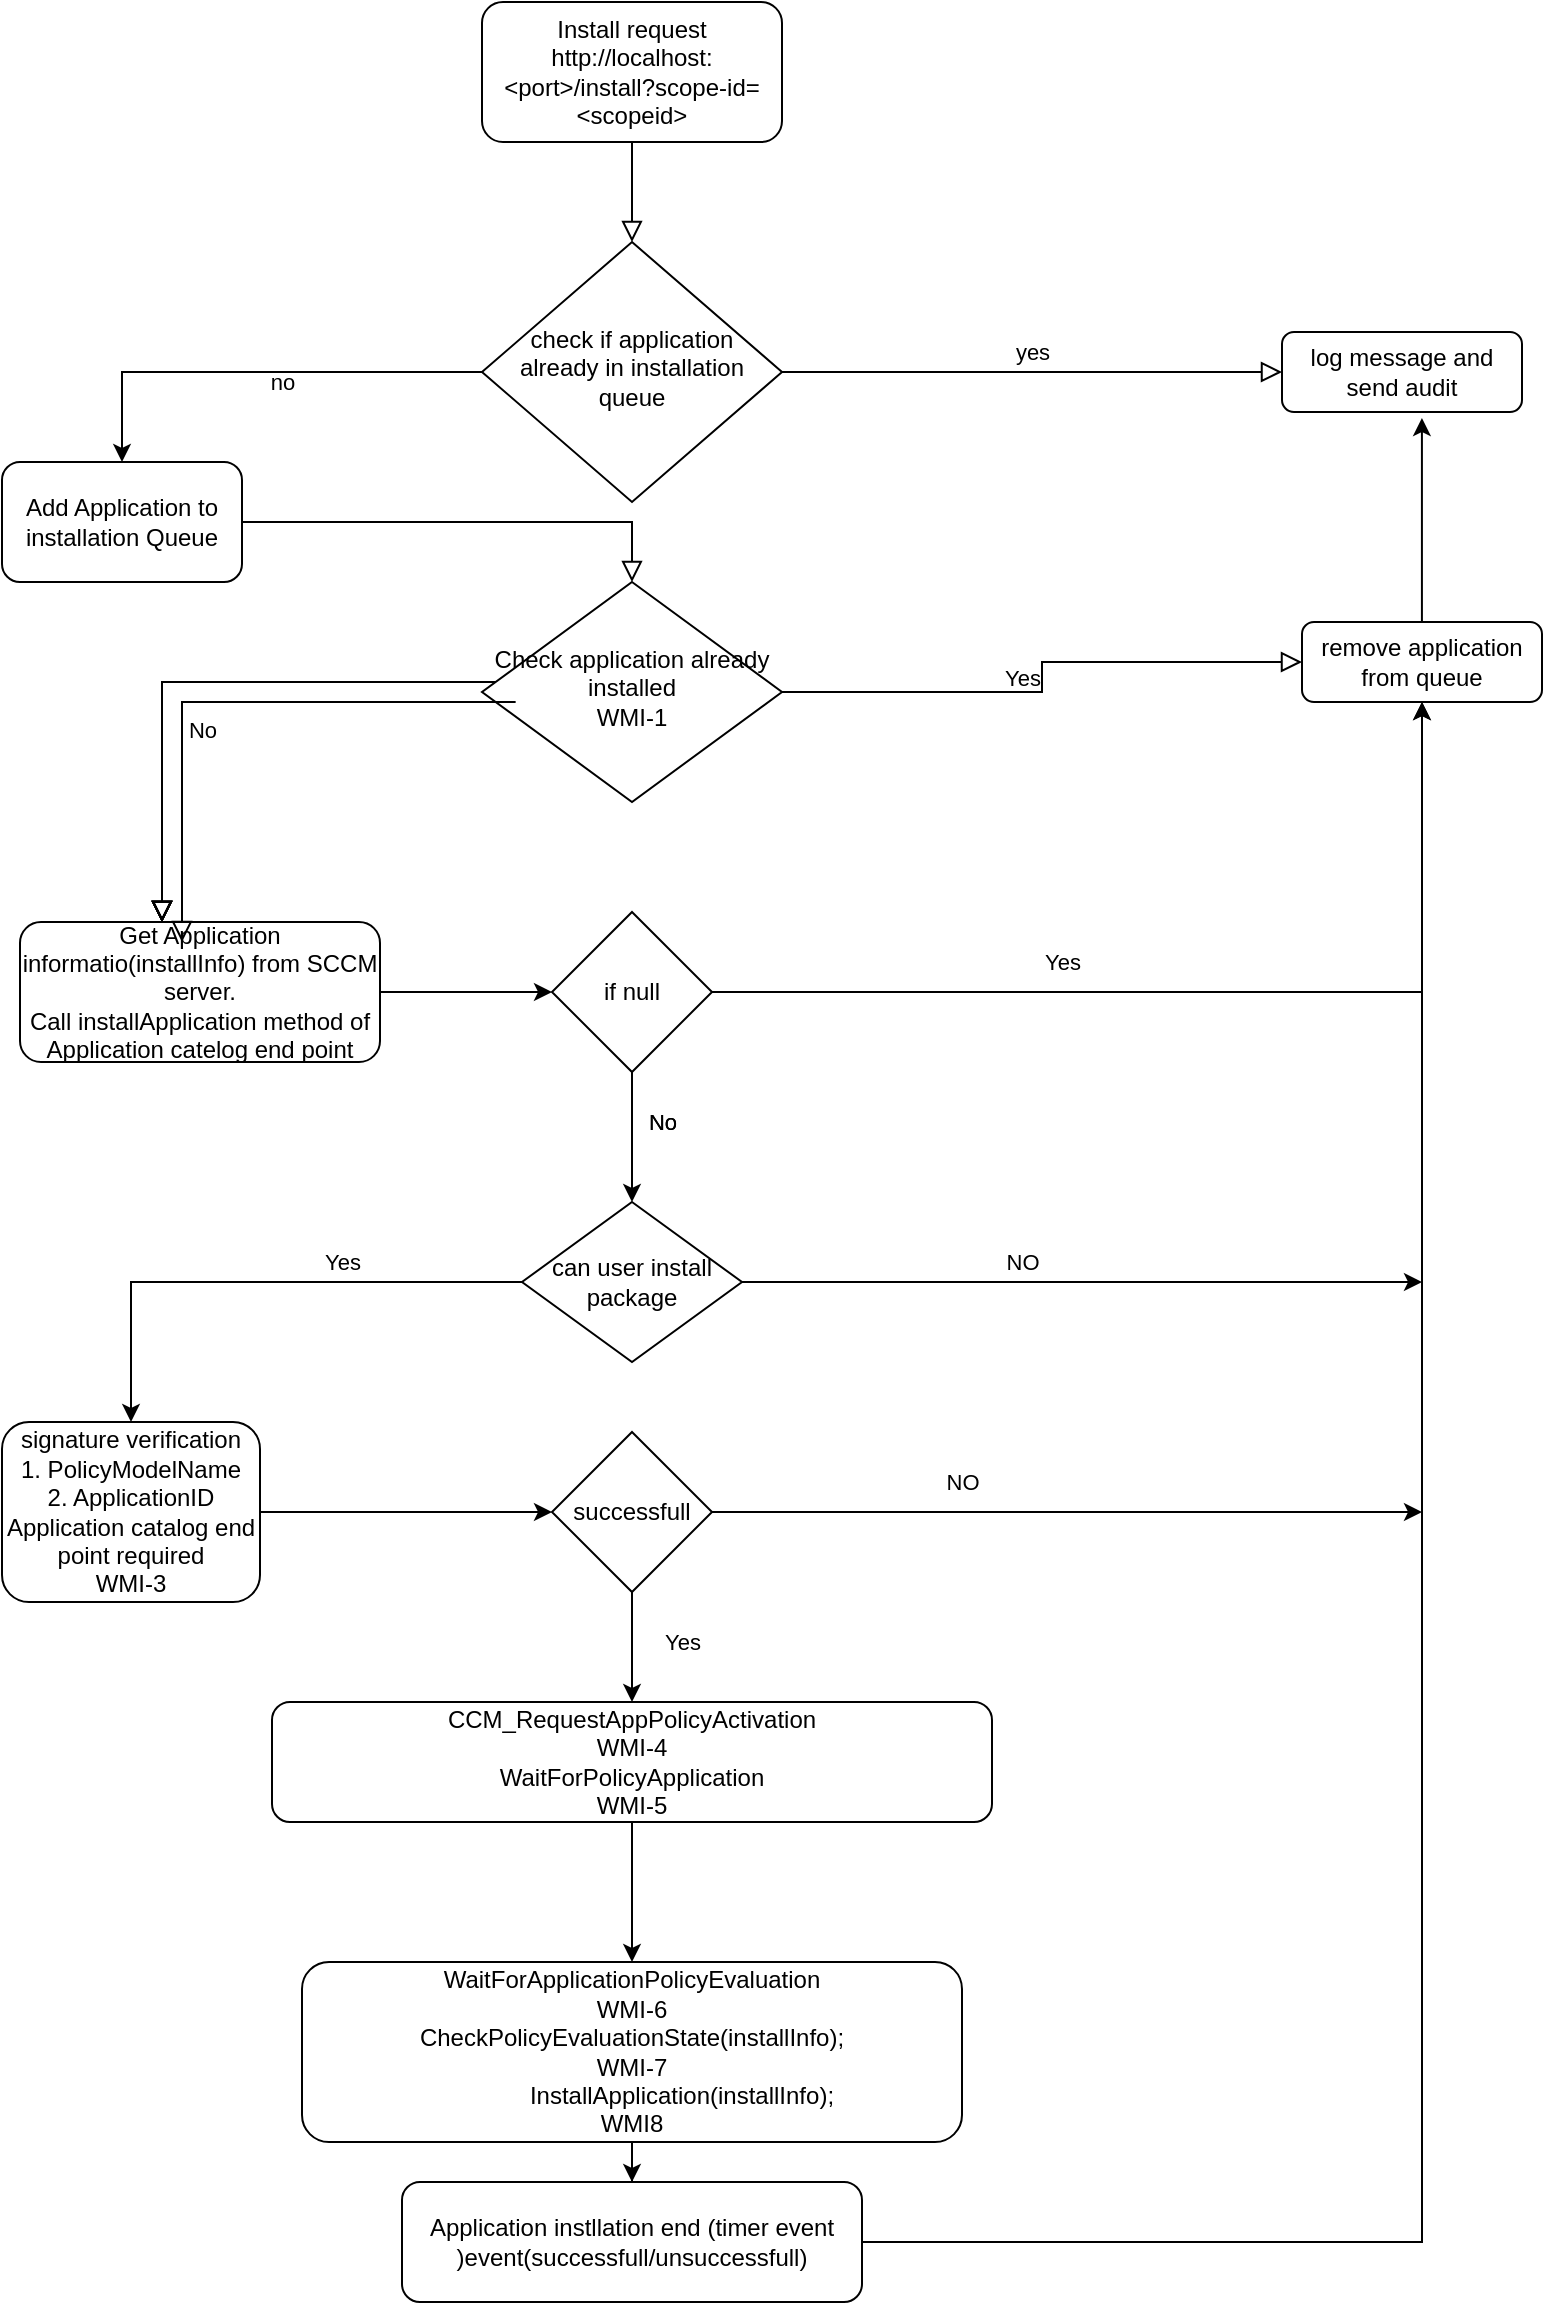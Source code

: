 <mxfile version="13.5.1" type="github">
  <diagram id="C5RBs43oDa-KdzZeNtuy" name="Page-1">
    <mxGraphModel dx="868" dy="439" grid="1" gridSize="10" guides="1" tooltips="1" connect="1" arrows="1" fold="1" page="1" pageScale="1" pageWidth="827" pageHeight="1169" math="0" shadow="0">
      <root>
        <mxCell id="WIyWlLk6GJQsqaUBKTNV-0" />
        <mxCell id="WIyWlLk6GJQsqaUBKTNV-1" parent="WIyWlLk6GJQsqaUBKTNV-0" />
        <mxCell id="WIyWlLk6GJQsqaUBKTNV-2" value="" style="rounded=0;html=1;jettySize=auto;orthogonalLoop=1;fontSize=11;endArrow=block;endFill=0;endSize=8;strokeWidth=1;shadow=0;labelBackgroundColor=none;edgeStyle=orthogonalEdgeStyle;" parent="WIyWlLk6GJQsqaUBKTNV-1" source="WIyWlLk6GJQsqaUBKTNV-3" target="WIyWlLk6GJQsqaUBKTNV-6" edge="1">
          <mxGeometry relative="1" as="geometry" />
        </mxCell>
        <mxCell id="WIyWlLk6GJQsqaUBKTNV-3" value="&lt;div&gt;Install request&lt;/div&gt;&lt;div&gt;http://localhost:&amp;lt;port&amp;gt;/install?scope-id=&amp;lt;scopeid&amp;gt;&lt;br&gt;&lt;/div&gt;" style="rounded=1;whiteSpace=wrap;html=1;fontSize=12;glass=0;strokeWidth=1;shadow=0;" parent="WIyWlLk6GJQsqaUBKTNV-1" vertex="1">
          <mxGeometry x="250" width="150" height="70" as="geometry" />
        </mxCell>
        <mxCell id="WIyWlLk6GJQsqaUBKTNV-4" value="no" style="rounded=0;html=1;jettySize=auto;orthogonalLoop=1;fontSize=11;endArrow=block;endFill=0;endSize=8;strokeWidth=1;shadow=0;labelBackgroundColor=none;edgeStyle=orthogonalEdgeStyle;exitX=1;exitY=0.5;exitDx=0;exitDy=0;" parent="WIyWlLk6GJQsqaUBKTNV-1" source="pWM3bwc5xP9ZBW1kvqXN-0" target="WIyWlLk6GJQsqaUBKTNV-10" edge="1">
          <mxGeometry x="-0.822" y="70" relative="1" as="geometry">
            <mxPoint as="offset" />
            <Array as="points">
              <mxPoint x="325" y="260" />
            </Array>
          </mxGeometry>
        </mxCell>
        <mxCell id="WIyWlLk6GJQsqaUBKTNV-5" value="yes" style="edgeStyle=orthogonalEdgeStyle;rounded=0;html=1;jettySize=auto;orthogonalLoop=1;fontSize=11;endArrow=block;endFill=0;endSize=8;strokeWidth=1;shadow=0;labelBackgroundColor=none;" parent="WIyWlLk6GJQsqaUBKTNV-1" source="WIyWlLk6GJQsqaUBKTNV-6" target="WIyWlLk6GJQsqaUBKTNV-7" edge="1">
          <mxGeometry y="10" relative="1" as="geometry">
            <mxPoint as="offset" />
          </mxGeometry>
        </mxCell>
        <mxCell id="m49f3VbfArDvr9oFj0-C-15" style="edgeStyle=orthogonalEdgeStyle;rounded=0;orthogonalLoop=1;jettySize=auto;html=1;entryX=0.5;entryY=0;entryDx=0;entryDy=0;" edge="1" parent="WIyWlLk6GJQsqaUBKTNV-1" source="WIyWlLk6GJQsqaUBKTNV-6" target="pWM3bwc5xP9ZBW1kvqXN-0">
          <mxGeometry relative="1" as="geometry" />
        </mxCell>
        <mxCell id="WIyWlLk6GJQsqaUBKTNV-6" value="check if application already in installation queue" style="rhombus;whiteSpace=wrap;html=1;shadow=0;fontFamily=Helvetica;fontSize=12;align=center;strokeWidth=1;spacing=6;spacingTop=-4;" parent="WIyWlLk6GJQsqaUBKTNV-1" vertex="1">
          <mxGeometry x="250" y="120" width="150" height="130" as="geometry" />
        </mxCell>
        <mxCell id="WIyWlLk6GJQsqaUBKTNV-7" value="log message and send audit" style="rounded=1;whiteSpace=wrap;html=1;fontSize=12;glass=0;strokeWidth=1;shadow=0;" parent="WIyWlLk6GJQsqaUBKTNV-1" vertex="1">
          <mxGeometry x="650" y="165" width="120" height="40" as="geometry" />
        </mxCell>
        <mxCell id="WIyWlLk6GJQsqaUBKTNV-8" value="No" style="rounded=0;html=1;jettySize=auto;orthogonalLoop=1;fontSize=11;endArrow=block;endFill=0;endSize=8;strokeWidth=1;shadow=0;labelBackgroundColor=none;edgeStyle=orthogonalEdgeStyle;" parent="WIyWlLk6GJQsqaUBKTNV-1" source="WIyWlLk6GJQsqaUBKTNV-10" target="WIyWlLk6GJQsqaUBKTNV-11" edge="1">
          <mxGeometry x="0.333" y="20" relative="1" as="geometry">
            <mxPoint as="offset" />
            <Array as="points">
              <mxPoint x="90" y="340" />
            </Array>
          </mxGeometry>
        </mxCell>
        <mxCell id="WIyWlLk6GJQsqaUBKTNV-9" value="Yes" style="edgeStyle=orthogonalEdgeStyle;rounded=0;html=1;jettySize=auto;orthogonalLoop=1;fontSize=11;endArrow=block;endFill=0;endSize=8;strokeWidth=1;shadow=0;labelBackgroundColor=none;" parent="WIyWlLk6GJQsqaUBKTNV-1" source="WIyWlLk6GJQsqaUBKTNV-10" target="WIyWlLk6GJQsqaUBKTNV-12" edge="1">
          <mxGeometry y="10" relative="1" as="geometry">
            <mxPoint as="offset" />
          </mxGeometry>
        </mxCell>
        <mxCell id="WIyWlLk6GJQsqaUBKTNV-10" value="&lt;div&gt;Check application already installed&lt;/div&gt;&lt;div&gt;WMI-1&lt;br&gt;&lt;/div&gt;" style="rhombus;whiteSpace=wrap;html=1;shadow=0;fontFamily=Helvetica;fontSize=12;align=center;strokeWidth=1;spacing=6;spacingTop=-4;" parent="WIyWlLk6GJQsqaUBKTNV-1" vertex="1">
          <mxGeometry x="250" y="290" width="150" height="110" as="geometry" />
        </mxCell>
        <mxCell id="m49f3VbfArDvr9oFj0-C-2" value="" style="edgeStyle=orthogonalEdgeStyle;rounded=0;orthogonalLoop=1;jettySize=auto;html=1;" edge="1" parent="WIyWlLk6GJQsqaUBKTNV-1" source="WIyWlLk6GJQsqaUBKTNV-11" target="pWM3bwc5xP9ZBW1kvqXN-1">
          <mxGeometry relative="1" as="geometry" />
        </mxCell>
        <mxCell id="WIyWlLk6GJQsqaUBKTNV-11" value="&lt;div&gt;Get Application informatio(installInfo) from SCCM server.&lt;/div&gt;&lt;div&gt;Call installApplication method of Application catelog end point&lt;br&gt;&lt;/div&gt;" style="rounded=1;whiteSpace=wrap;html=1;fontSize=12;glass=0;strokeWidth=1;shadow=0;" parent="WIyWlLk6GJQsqaUBKTNV-1" vertex="1">
          <mxGeometry x="19" y="460" width="180" height="70" as="geometry" />
        </mxCell>
        <mxCell id="pWM3bwc5xP9ZBW1kvqXN-3" style="edgeStyle=orthogonalEdgeStyle;rounded=0;orthogonalLoop=1;jettySize=auto;html=1;entryX=0.583;entryY=1.075;entryDx=0;entryDy=0;entryPerimeter=0;" parent="WIyWlLk6GJQsqaUBKTNV-1" source="WIyWlLk6GJQsqaUBKTNV-12" target="WIyWlLk6GJQsqaUBKTNV-7" edge="1">
          <mxGeometry relative="1" as="geometry" />
        </mxCell>
        <mxCell id="WIyWlLk6GJQsqaUBKTNV-12" value="remove application from queue" style="rounded=1;whiteSpace=wrap;html=1;fontSize=12;glass=0;strokeWidth=1;shadow=0;" parent="WIyWlLk6GJQsqaUBKTNV-1" vertex="1">
          <mxGeometry x="660" y="310" width="120" height="40" as="geometry" />
        </mxCell>
        <mxCell id="pWM3bwc5xP9ZBW1kvqXN-0" value="Add Application to installation Queue" style="rounded=1;whiteSpace=wrap;html=1;" parent="WIyWlLk6GJQsqaUBKTNV-1" vertex="1">
          <mxGeometry x="10" y="230" width="120" height="60" as="geometry" />
        </mxCell>
        <mxCell id="pWM3bwc5xP9ZBW1kvqXN-2" style="edgeStyle=orthogonalEdgeStyle;rounded=0;orthogonalLoop=1;jettySize=auto;html=1;entryX=0.5;entryY=1;entryDx=0;entryDy=0;" parent="WIyWlLk6GJQsqaUBKTNV-1" source="pWM3bwc5xP9ZBW1kvqXN-1" target="WIyWlLk6GJQsqaUBKTNV-12" edge="1">
          <mxGeometry relative="1" as="geometry" />
        </mxCell>
        <mxCell id="m49f3VbfArDvr9oFj0-C-5" value="" style="edgeStyle=orthogonalEdgeStyle;rounded=0;orthogonalLoop=1;jettySize=auto;html=1;" edge="1" parent="WIyWlLk6GJQsqaUBKTNV-1" source="pWM3bwc5xP9ZBW1kvqXN-1" target="pWM3bwc5xP9ZBW1kvqXN-4">
          <mxGeometry relative="1" as="geometry" />
        </mxCell>
        <mxCell id="pWM3bwc5xP9ZBW1kvqXN-1" value="if null " style="rhombus;whiteSpace=wrap;html=1;" parent="WIyWlLk6GJQsqaUBKTNV-1" vertex="1">
          <mxGeometry x="285" y="455" width="80" height="80" as="geometry" />
        </mxCell>
        <mxCell id="m49f3VbfArDvr9oFj0-C-8" style="edgeStyle=orthogonalEdgeStyle;rounded=0;orthogonalLoop=1;jettySize=auto;html=1;" edge="1" parent="WIyWlLk6GJQsqaUBKTNV-1" source="pWM3bwc5xP9ZBW1kvqXN-4" target="pWM3bwc5xP9ZBW1kvqXN-5">
          <mxGeometry relative="1" as="geometry" />
        </mxCell>
        <mxCell id="m49f3VbfArDvr9oFj0-C-24" style="edgeStyle=orthogonalEdgeStyle;rounded=0;orthogonalLoop=1;jettySize=auto;html=1;" edge="1" parent="WIyWlLk6GJQsqaUBKTNV-1" source="pWM3bwc5xP9ZBW1kvqXN-4">
          <mxGeometry relative="1" as="geometry">
            <mxPoint x="720" y="640" as="targetPoint" />
          </mxGeometry>
        </mxCell>
        <mxCell id="pWM3bwc5xP9ZBW1kvqXN-4" value="can user install package" style="rhombus;whiteSpace=wrap;html=1;" parent="WIyWlLk6GJQsqaUBKTNV-1" vertex="1">
          <mxGeometry x="270" y="600" width="110" height="80" as="geometry" />
        </mxCell>
        <mxCell id="m49f3VbfArDvr9oFj0-C-9" style="edgeStyle=orthogonalEdgeStyle;rounded=0;orthogonalLoop=1;jettySize=auto;html=1;entryX=0;entryY=0.5;entryDx=0;entryDy=0;" edge="1" parent="WIyWlLk6GJQsqaUBKTNV-1" source="pWM3bwc5xP9ZBW1kvqXN-5" target="pWM3bwc5xP9ZBW1kvqXN-6">
          <mxGeometry relative="1" as="geometry" />
        </mxCell>
        <mxCell id="pWM3bwc5xP9ZBW1kvqXN-5" value="&lt;div&gt;signature verification&lt;/div&gt;&lt;div&gt;1. PolicyModelName&lt;/div&gt;&lt;div&gt;2. ApplicationID&lt;/div&gt;&lt;div&gt;Application catalog end point required &lt;br&gt;&lt;/div&gt;&lt;div&gt;WMI-3&lt;br&gt;&lt;/div&gt;" style="rounded=1;whiteSpace=wrap;html=1;" parent="WIyWlLk6GJQsqaUBKTNV-1" vertex="1">
          <mxGeometry x="10" y="710" width="129" height="90" as="geometry" />
        </mxCell>
        <mxCell id="m49f3VbfArDvr9oFj0-C-12" value="" style="edgeStyle=orthogonalEdgeStyle;rounded=0;orthogonalLoop=1;jettySize=auto;html=1;" edge="1" parent="WIyWlLk6GJQsqaUBKTNV-1" source="pWM3bwc5xP9ZBW1kvqXN-6" target="pWM3bwc5xP9ZBW1kvqXN-7">
          <mxGeometry relative="1" as="geometry" />
        </mxCell>
        <mxCell id="m49f3VbfArDvr9oFj0-C-31" style="edgeStyle=orthogonalEdgeStyle;rounded=0;orthogonalLoop=1;jettySize=auto;html=1;" edge="1" parent="WIyWlLk6GJQsqaUBKTNV-1" source="pWM3bwc5xP9ZBW1kvqXN-6">
          <mxGeometry relative="1" as="geometry">
            <mxPoint x="720" y="755" as="targetPoint" />
          </mxGeometry>
        </mxCell>
        <mxCell id="pWM3bwc5xP9ZBW1kvqXN-6" value="successfull" style="rhombus;whiteSpace=wrap;html=1;" parent="WIyWlLk6GJQsqaUBKTNV-1" vertex="1">
          <mxGeometry x="285" y="715" width="80" height="80" as="geometry" />
        </mxCell>
        <mxCell id="m49f3VbfArDvr9oFj0-C-13" value="" style="edgeStyle=orthogonalEdgeStyle;rounded=0;orthogonalLoop=1;jettySize=auto;html=1;" edge="1" parent="WIyWlLk6GJQsqaUBKTNV-1" source="pWM3bwc5xP9ZBW1kvqXN-7" target="pWM3bwc5xP9ZBW1kvqXN-8">
          <mxGeometry relative="1" as="geometry" />
        </mxCell>
        <mxCell id="pWM3bwc5xP9ZBW1kvqXN-7" value="&lt;div&gt;CCM_RequestAppPolicyActivation &lt;br&gt;&lt;/div&gt;&lt;div&gt;WMI-4&lt;br&gt;&lt;/div&gt;&lt;div&gt;WaitForPolicyApplication&lt;/div&gt;&lt;div&gt;WMI-5&lt;br&gt;&lt;/div&gt;" style="rounded=1;whiteSpace=wrap;html=1;" parent="WIyWlLk6GJQsqaUBKTNV-1" vertex="1">
          <mxGeometry x="145" y="850" width="360" height="60" as="geometry" />
        </mxCell>
        <mxCell id="m49f3VbfArDvr9oFj0-C-14" value="" style="edgeStyle=orthogonalEdgeStyle;rounded=0;orthogonalLoop=1;jettySize=auto;html=1;" edge="1" parent="WIyWlLk6GJQsqaUBKTNV-1" source="pWM3bwc5xP9ZBW1kvqXN-8" target="m49f3VbfArDvr9oFj0-C-0">
          <mxGeometry relative="1" as="geometry" />
        </mxCell>
        <mxCell id="pWM3bwc5xP9ZBW1kvqXN-8" value="&lt;div&gt;WaitForApplicationPolicyEvaluation&lt;/div&gt;&lt;div&gt;WMI-6&lt;br&gt;&lt;/div&gt;&lt;div&gt;CheckPolicyEvaluationState(installInfo);&lt;/div&gt;&lt;div&gt;WMI-7&lt;/div&gt;&lt;div&gt; &amp;nbsp;&amp;nbsp;&amp;nbsp;&amp;nbsp;&amp;nbsp;&amp;nbsp;&amp;nbsp;&amp;nbsp;&amp;nbsp;&amp;nbsp;&amp;nbsp;&amp;nbsp;&amp;nbsp;&amp;nbsp; InstallApplication(installInfo);&lt;/div&gt;&lt;div&gt;WMI8&lt;br&gt;&lt;/div&gt;" style="rounded=1;whiteSpace=wrap;html=1;" parent="WIyWlLk6GJQsqaUBKTNV-1" vertex="1">
          <mxGeometry x="160" y="980" width="330" height="90" as="geometry" />
        </mxCell>
        <mxCell id="m49f3VbfArDvr9oFj0-C-1" style="edgeStyle=orthogonalEdgeStyle;rounded=0;orthogonalLoop=1;jettySize=auto;html=1;entryX=0.5;entryY=1;entryDx=0;entryDy=0;" edge="1" parent="WIyWlLk6GJQsqaUBKTNV-1" source="m49f3VbfArDvr9oFj0-C-0" target="WIyWlLk6GJQsqaUBKTNV-12">
          <mxGeometry relative="1" as="geometry">
            <mxPoint x="720" y="360" as="targetPoint" />
            <Array as="points">
              <mxPoint x="720" y="1120" />
            </Array>
          </mxGeometry>
        </mxCell>
        <mxCell id="m49f3VbfArDvr9oFj0-C-0" value="Application instllation end (timer event )event(successfull/unsuccessfull)" style="rounded=1;whiteSpace=wrap;html=1;" vertex="1" parent="WIyWlLk6GJQsqaUBKTNV-1">
          <mxGeometry x="210" y="1090" width="230" height="60" as="geometry" />
        </mxCell>
        <mxCell id="m49f3VbfArDvr9oFj0-C-16" value="Yes" style="rounded=0;html=1;jettySize=auto;orthogonalLoop=1;fontSize=11;endArrow=block;endFill=0;endSize=8;strokeWidth=1;shadow=0;labelBackgroundColor=none;edgeStyle=orthogonalEdgeStyle;" edge="1" parent="WIyWlLk6GJQsqaUBKTNV-1">
          <mxGeometry x="1" y="450" relative="1" as="geometry">
            <mxPoint y="20" as="offset" />
            <Array as="points">
              <mxPoint x="90" y="340" />
            </Array>
            <mxPoint x="256.818" y="340" as="sourcePoint" />
            <mxPoint x="90" y="460" as="targetPoint" />
          </mxGeometry>
        </mxCell>
        <mxCell id="m49f3VbfArDvr9oFj0-C-23" value="No" style="rounded=0;html=1;jettySize=auto;orthogonalLoop=1;fontSize=11;endArrow=block;endFill=0;endSize=8;strokeWidth=1;shadow=0;labelBackgroundColor=none;edgeStyle=orthogonalEdgeStyle;" edge="1" parent="WIyWlLk6GJQsqaUBKTNV-1">
          <mxGeometry x="1" y="269" relative="1" as="geometry">
            <mxPoint x="-19" y="100" as="offset" />
            <Array as="points">
              <mxPoint x="90" y="340" />
            </Array>
            <mxPoint x="256.818" y="340" as="sourcePoint" />
            <mxPoint x="90" y="460" as="targetPoint" />
          </mxGeometry>
        </mxCell>
        <mxCell id="m49f3VbfArDvr9oFj0-C-25" value="No" style="rounded=0;html=1;jettySize=auto;orthogonalLoop=1;fontSize=11;endArrow=block;endFill=0;endSize=8;strokeWidth=1;shadow=0;labelBackgroundColor=none;edgeStyle=orthogonalEdgeStyle;" edge="1" parent="WIyWlLk6GJQsqaUBKTNV-1">
          <mxGeometry x="1" y="269" relative="1" as="geometry">
            <mxPoint x="-19" y="100" as="offset" />
            <Array as="points">
              <mxPoint x="90" y="340" />
            </Array>
            <mxPoint x="256.818" y="340" as="sourcePoint" />
            <mxPoint x="90" y="460" as="targetPoint" />
          </mxGeometry>
        </mxCell>
        <mxCell id="m49f3VbfArDvr9oFj0-C-27" value="NO" style="rounded=0;html=1;jettySize=auto;orthogonalLoop=1;fontSize=11;endArrow=block;endFill=0;endSize=8;strokeWidth=1;shadow=0;labelBackgroundColor=none;edgeStyle=orthogonalEdgeStyle;" edge="1" parent="WIyWlLk6GJQsqaUBKTNV-1">
          <mxGeometry x="1" y="462" relative="1" as="geometry">
            <mxPoint x="-32" y="170" as="offset" />
            <Array as="points">
              <mxPoint x="90" y="340" />
            </Array>
            <mxPoint x="256.818" y="340" as="sourcePoint" />
            <mxPoint x="90" y="460" as="targetPoint" />
          </mxGeometry>
        </mxCell>
        <mxCell id="m49f3VbfArDvr9oFj0-C-28" value="Yes" style="rounded=0;html=1;jettySize=auto;orthogonalLoop=1;fontSize=11;endArrow=block;endFill=0;endSize=8;strokeWidth=1;shadow=0;labelBackgroundColor=none;edgeStyle=orthogonalEdgeStyle;" edge="1" parent="WIyWlLk6GJQsqaUBKTNV-1">
          <mxGeometry x="1" y="192" relative="1" as="geometry">
            <mxPoint x="-102" y="170" as="offset" />
            <Array as="points">
              <mxPoint x="90" y="340" />
            </Array>
            <mxPoint x="256.818" y="340" as="sourcePoint" />
            <mxPoint x="90" y="460" as="targetPoint" />
          </mxGeometry>
        </mxCell>
        <mxCell id="m49f3VbfArDvr9oFj0-C-29" value="NO" style="rounded=0;html=1;jettySize=auto;orthogonalLoop=1;fontSize=11;endArrow=block;endFill=0;endSize=8;strokeWidth=1;shadow=0;labelBackgroundColor=none;edgeStyle=orthogonalEdgeStyle;" edge="1" parent="WIyWlLk6GJQsqaUBKTNV-1">
          <mxGeometry x="1" y="488" relative="1" as="geometry">
            <mxPoint x="-88" y="280" as="offset" />
            <Array as="points">
              <mxPoint x="90" y="340" />
            </Array>
            <mxPoint x="256.818" y="340" as="sourcePoint" />
            <mxPoint x="90" y="460" as="targetPoint" />
          </mxGeometry>
        </mxCell>
        <mxCell id="m49f3VbfArDvr9oFj0-C-30" value="Yes" style="rounded=0;html=1;jettySize=auto;orthogonalLoop=1;fontSize=11;endArrow=block;endFill=0;endSize=8;strokeWidth=1;shadow=0;labelBackgroundColor=none;edgeStyle=orthogonalEdgeStyle;" edge="1" parent="WIyWlLk6GJQsqaUBKTNV-1">
          <mxGeometry x="1" y="430" relative="1" as="geometry">
            <mxPoint x="-180" y="350" as="offset" />
            <Array as="points">
              <mxPoint x="100" y="350" />
            </Array>
            <mxPoint x="266.818" y="350" as="sourcePoint" />
            <mxPoint x="100" y="470" as="targetPoint" />
          </mxGeometry>
        </mxCell>
      </root>
    </mxGraphModel>
  </diagram>
</mxfile>
